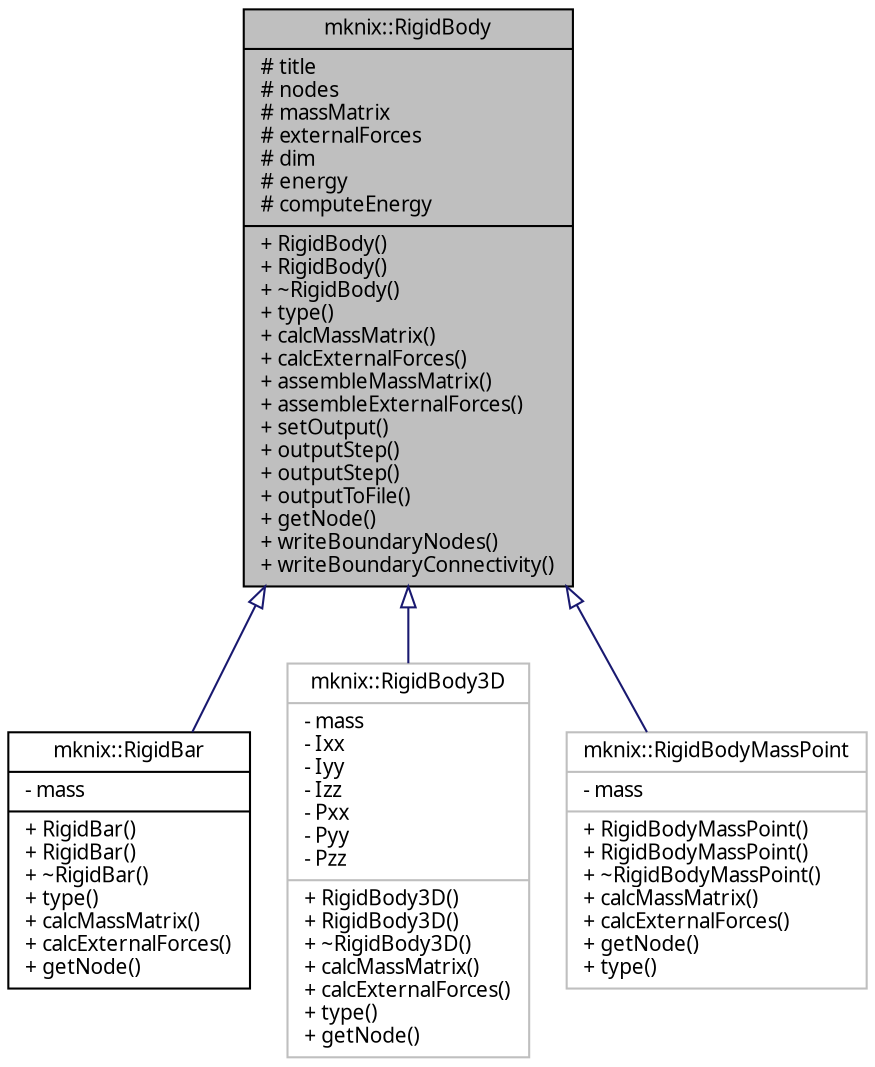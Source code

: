 digraph G
{
  edge [fontname="FreeSans.ttf",fontsize=10,labelfontname="FreeSans.ttf",labelfontsize=10];
  node [fontname="FreeSans.ttf",fontsize=10,shape=record];
  Node1 [label="{mknix::RigidBody\n|# title\l# nodes\l# massMatrix\l# externalForces\l# dim\l# energy\l# computeEnergy\l|+ RigidBody()\l+ RigidBody()\l+ ~RigidBody()\l+ type()\l+ calcMassMatrix()\l+ calcExternalForces()\l+ assembleMassMatrix()\l+ assembleExternalForces()\l+ setOutput()\l+ outputStep()\l+ outputStep()\l+ outputToFile()\l+ getNode()\l+ writeBoundaryNodes()\l+ writeBoundaryConnectivity()\l}",height=0.2,width=0.4,color="black", fillcolor="grey75", style="filled" fontcolor="black"];
  Node1 -> Node2 [dir=back,color="midnightblue",fontsize=10,style="solid",arrowtail="empty"];
  Node2 [label="{mknix::RigidBar\n|- mass\l|+ RigidBar()\l+ RigidBar()\l+ ~RigidBar()\l+ type()\l+ calcMassMatrix()\l+ calcExternalForces()\l+ getNode()\l}",height=0.2,width=0.4,color="black", fillcolor="white", style="filled",URL="$classmknix_1_1RigidBar.html"];
  Node1 -> Node3 [dir=back,color="midnightblue",fontsize=10,style="solid",arrowtail="empty"];
  Node3 [label="{mknix::RigidBody3D\n|- mass\l- Ixx\l- Iyy\l- Izz\l- Pxx\l- Pyy\l- Pzz\l|+ RigidBody3D()\l+ RigidBody3D()\l+ ~RigidBody3D()\l+ calcMassMatrix()\l+ calcExternalForces()\l+ type()\l+ getNode()\l}",height=0.2,width=0.4,color="grey75", fillcolor="white", style="filled"];
  Node1 -> Node4 [dir=back,color="midnightblue",fontsize=10,style="solid",arrowtail="empty"];
  Node4 [label="{mknix::RigidBodyMassPoint\n|- mass\l|+ RigidBodyMassPoint()\l+ RigidBodyMassPoint()\l+ ~RigidBodyMassPoint()\l+ calcMassMatrix()\l+ calcExternalForces()\l+ getNode()\l+ type()\l}",height=0.2,width=0.4,color="grey75", fillcolor="white", style="filled"];
}
